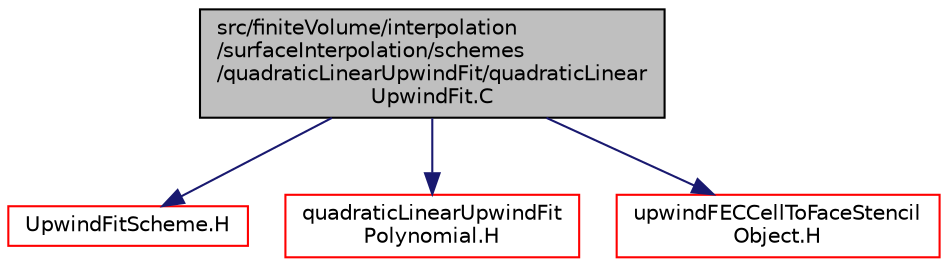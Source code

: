 digraph "src/finiteVolume/interpolation/surfaceInterpolation/schemes/quadraticLinearUpwindFit/quadraticLinearUpwindFit.C"
{
  bgcolor="transparent";
  edge [fontname="Helvetica",fontsize="10",labelfontname="Helvetica",labelfontsize="10"];
  node [fontname="Helvetica",fontsize="10",shape=record];
  Node1 [label="src/finiteVolume/interpolation\l/surfaceInterpolation/schemes\l/quadraticLinearUpwindFit/quadraticLinear\lUpwindFit.C",height=0.2,width=0.4,color="black", fillcolor="grey75", style="filled", fontcolor="black"];
  Node1 -> Node2 [color="midnightblue",fontsize="10",style="solid",fontname="Helvetica"];
  Node2 [label="UpwindFitScheme.H",height=0.2,width=0.4,color="red",URL="$a06294.html"];
  Node1 -> Node3 [color="midnightblue",fontsize="10",style="solid",fontname="Helvetica"];
  Node3 [label="quadraticLinearUpwindFit\lPolynomial.H",height=0.2,width=0.4,color="red",URL="$a06283.html"];
  Node1 -> Node4 [color="midnightblue",fontsize="10",style="solid",fontname="Helvetica"];
  Node4 [label="upwindFECCellToFaceStencil\lObject.H",height=0.2,width=0.4,color="red",URL="$a06010.html"];
}
